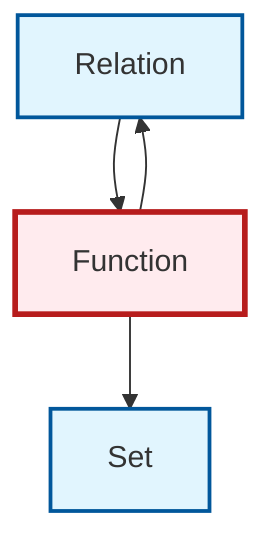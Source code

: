 graph TD
    classDef definition fill:#e1f5fe,stroke:#01579b,stroke-width:2px
    classDef theorem fill:#f3e5f5,stroke:#4a148c,stroke-width:2px
    classDef axiom fill:#fff3e0,stroke:#e65100,stroke-width:2px
    classDef example fill:#e8f5e9,stroke:#1b5e20,stroke-width:2px
    classDef current fill:#ffebee,stroke:#b71c1c,stroke-width:3px
    def-relation["Relation"]:::definition
    def-function["Function"]:::definition
    def-set["Set"]:::definition
    def-relation --> def-function
    def-function --> def-set
    def-function --> def-relation
    class def-function current